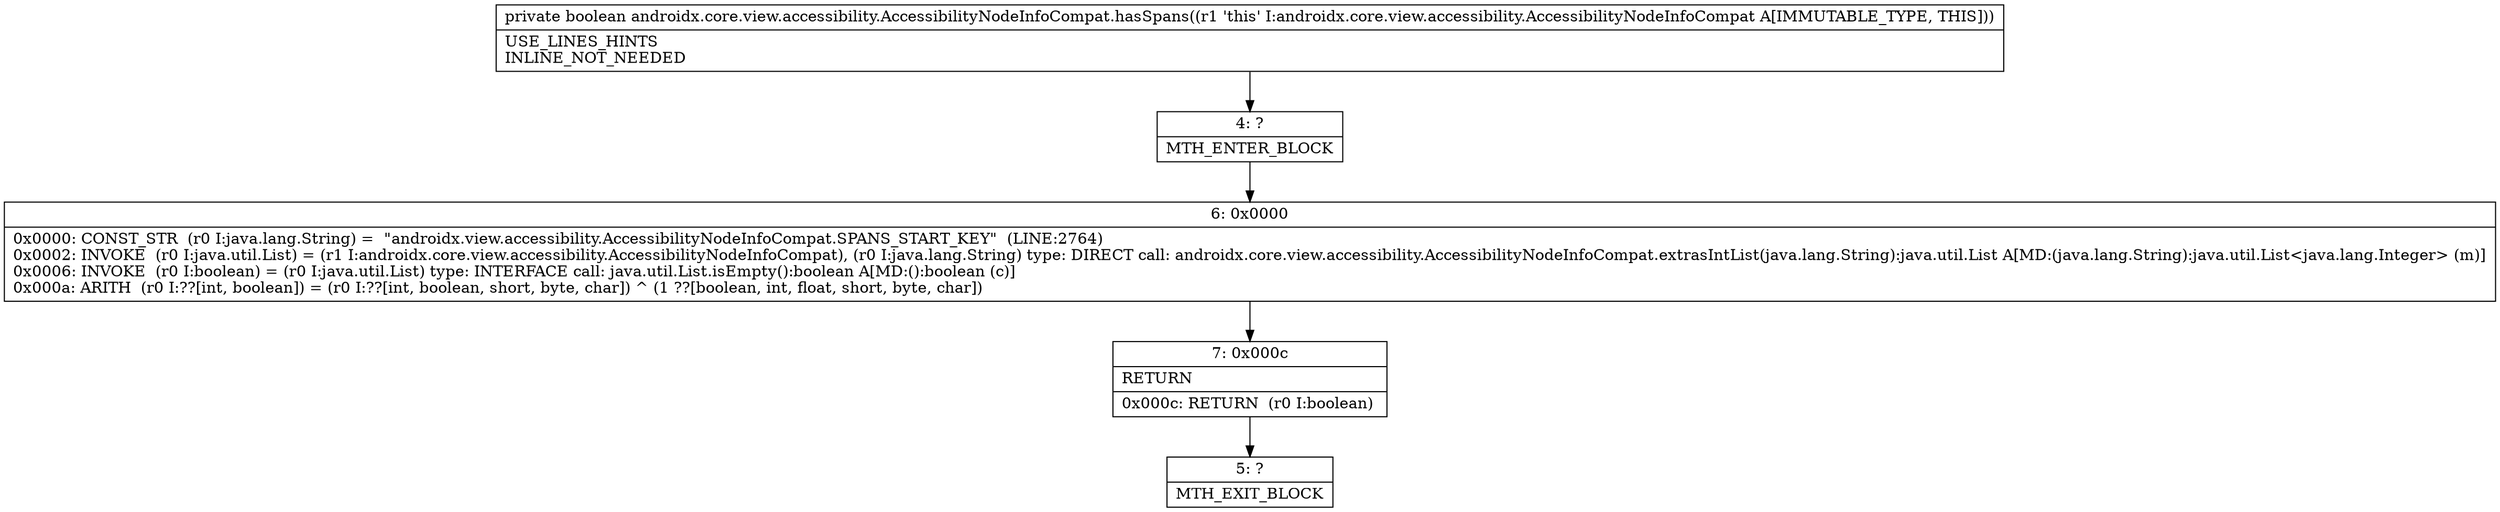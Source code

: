 digraph "CFG forandroidx.core.view.accessibility.AccessibilityNodeInfoCompat.hasSpans()Z" {
Node_4 [shape=record,label="{4\:\ ?|MTH_ENTER_BLOCK\l}"];
Node_6 [shape=record,label="{6\:\ 0x0000|0x0000: CONST_STR  (r0 I:java.lang.String) =  \"androidx.view.accessibility.AccessibilityNodeInfoCompat.SPANS_START_KEY\"  (LINE:2764)\l0x0002: INVOKE  (r0 I:java.util.List) = (r1 I:androidx.core.view.accessibility.AccessibilityNodeInfoCompat), (r0 I:java.lang.String) type: DIRECT call: androidx.core.view.accessibility.AccessibilityNodeInfoCompat.extrasIntList(java.lang.String):java.util.List A[MD:(java.lang.String):java.util.List\<java.lang.Integer\> (m)]\l0x0006: INVOKE  (r0 I:boolean) = (r0 I:java.util.List) type: INTERFACE call: java.util.List.isEmpty():boolean A[MD:():boolean (c)]\l0x000a: ARITH  (r0 I:??[int, boolean]) = (r0 I:??[int, boolean, short, byte, char]) ^ (1 ??[boolean, int, float, short, byte, char]) \l}"];
Node_7 [shape=record,label="{7\:\ 0x000c|RETURN\l|0x000c: RETURN  (r0 I:boolean) \l}"];
Node_5 [shape=record,label="{5\:\ ?|MTH_EXIT_BLOCK\l}"];
MethodNode[shape=record,label="{private boolean androidx.core.view.accessibility.AccessibilityNodeInfoCompat.hasSpans((r1 'this' I:androidx.core.view.accessibility.AccessibilityNodeInfoCompat A[IMMUTABLE_TYPE, THIS]))  | USE_LINES_HINTS\lINLINE_NOT_NEEDED\l}"];
MethodNode -> Node_4;Node_4 -> Node_6;
Node_6 -> Node_7;
Node_7 -> Node_5;
}

